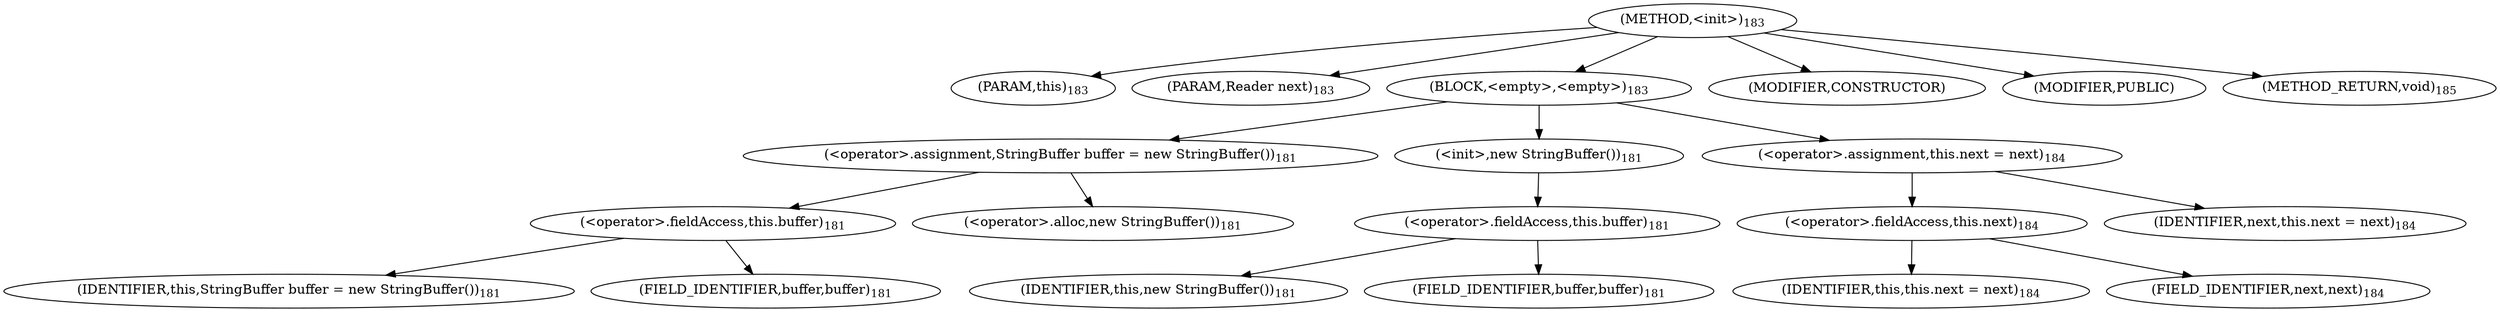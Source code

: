 digraph "&lt;init&gt;" {  
"344" [label = <(METHOD,&lt;init&gt;)<SUB>183</SUB>> ]
"38" [label = <(PARAM,this)<SUB>183</SUB>> ]
"345" [label = <(PARAM,Reader next)<SUB>183</SUB>> ]
"346" [label = <(BLOCK,&lt;empty&gt;,&lt;empty&gt;)<SUB>183</SUB>> ]
"347" [label = <(&lt;operator&gt;.assignment,StringBuffer buffer = new StringBuffer())<SUB>181</SUB>> ]
"348" [label = <(&lt;operator&gt;.fieldAccess,this.buffer)<SUB>181</SUB>> ]
"349" [label = <(IDENTIFIER,this,StringBuffer buffer = new StringBuffer())<SUB>181</SUB>> ]
"350" [label = <(FIELD_IDENTIFIER,buffer,buffer)<SUB>181</SUB>> ]
"351" [label = <(&lt;operator&gt;.alloc,new StringBuffer())<SUB>181</SUB>> ]
"352" [label = <(&lt;init&gt;,new StringBuffer())<SUB>181</SUB>> ]
"353" [label = <(&lt;operator&gt;.fieldAccess,this.buffer)<SUB>181</SUB>> ]
"354" [label = <(IDENTIFIER,this,new StringBuffer())<SUB>181</SUB>> ]
"355" [label = <(FIELD_IDENTIFIER,buffer,buffer)<SUB>181</SUB>> ]
"356" [label = <(&lt;operator&gt;.assignment,this.next = next)<SUB>184</SUB>> ]
"357" [label = <(&lt;operator&gt;.fieldAccess,this.next)<SUB>184</SUB>> ]
"37" [label = <(IDENTIFIER,this,this.next = next)<SUB>184</SUB>> ]
"358" [label = <(FIELD_IDENTIFIER,next,next)<SUB>184</SUB>> ]
"359" [label = <(IDENTIFIER,next,this.next = next)<SUB>184</SUB>> ]
"360" [label = <(MODIFIER,CONSTRUCTOR)> ]
"361" [label = <(MODIFIER,PUBLIC)> ]
"362" [label = <(METHOD_RETURN,void)<SUB>185</SUB>> ]
  "344" -> "38" 
  "344" -> "345" 
  "344" -> "346" 
  "344" -> "360" 
  "344" -> "361" 
  "344" -> "362" 
  "346" -> "347" 
  "346" -> "352" 
  "346" -> "356" 
  "347" -> "348" 
  "347" -> "351" 
  "348" -> "349" 
  "348" -> "350" 
  "352" -> "353" 
  "353" -> "354" 
  "353" -> "355" 
  "356" -> "357" 
  "356" -> "359" 
  "357" -> "37" 
  "357" -> "358" 
}
